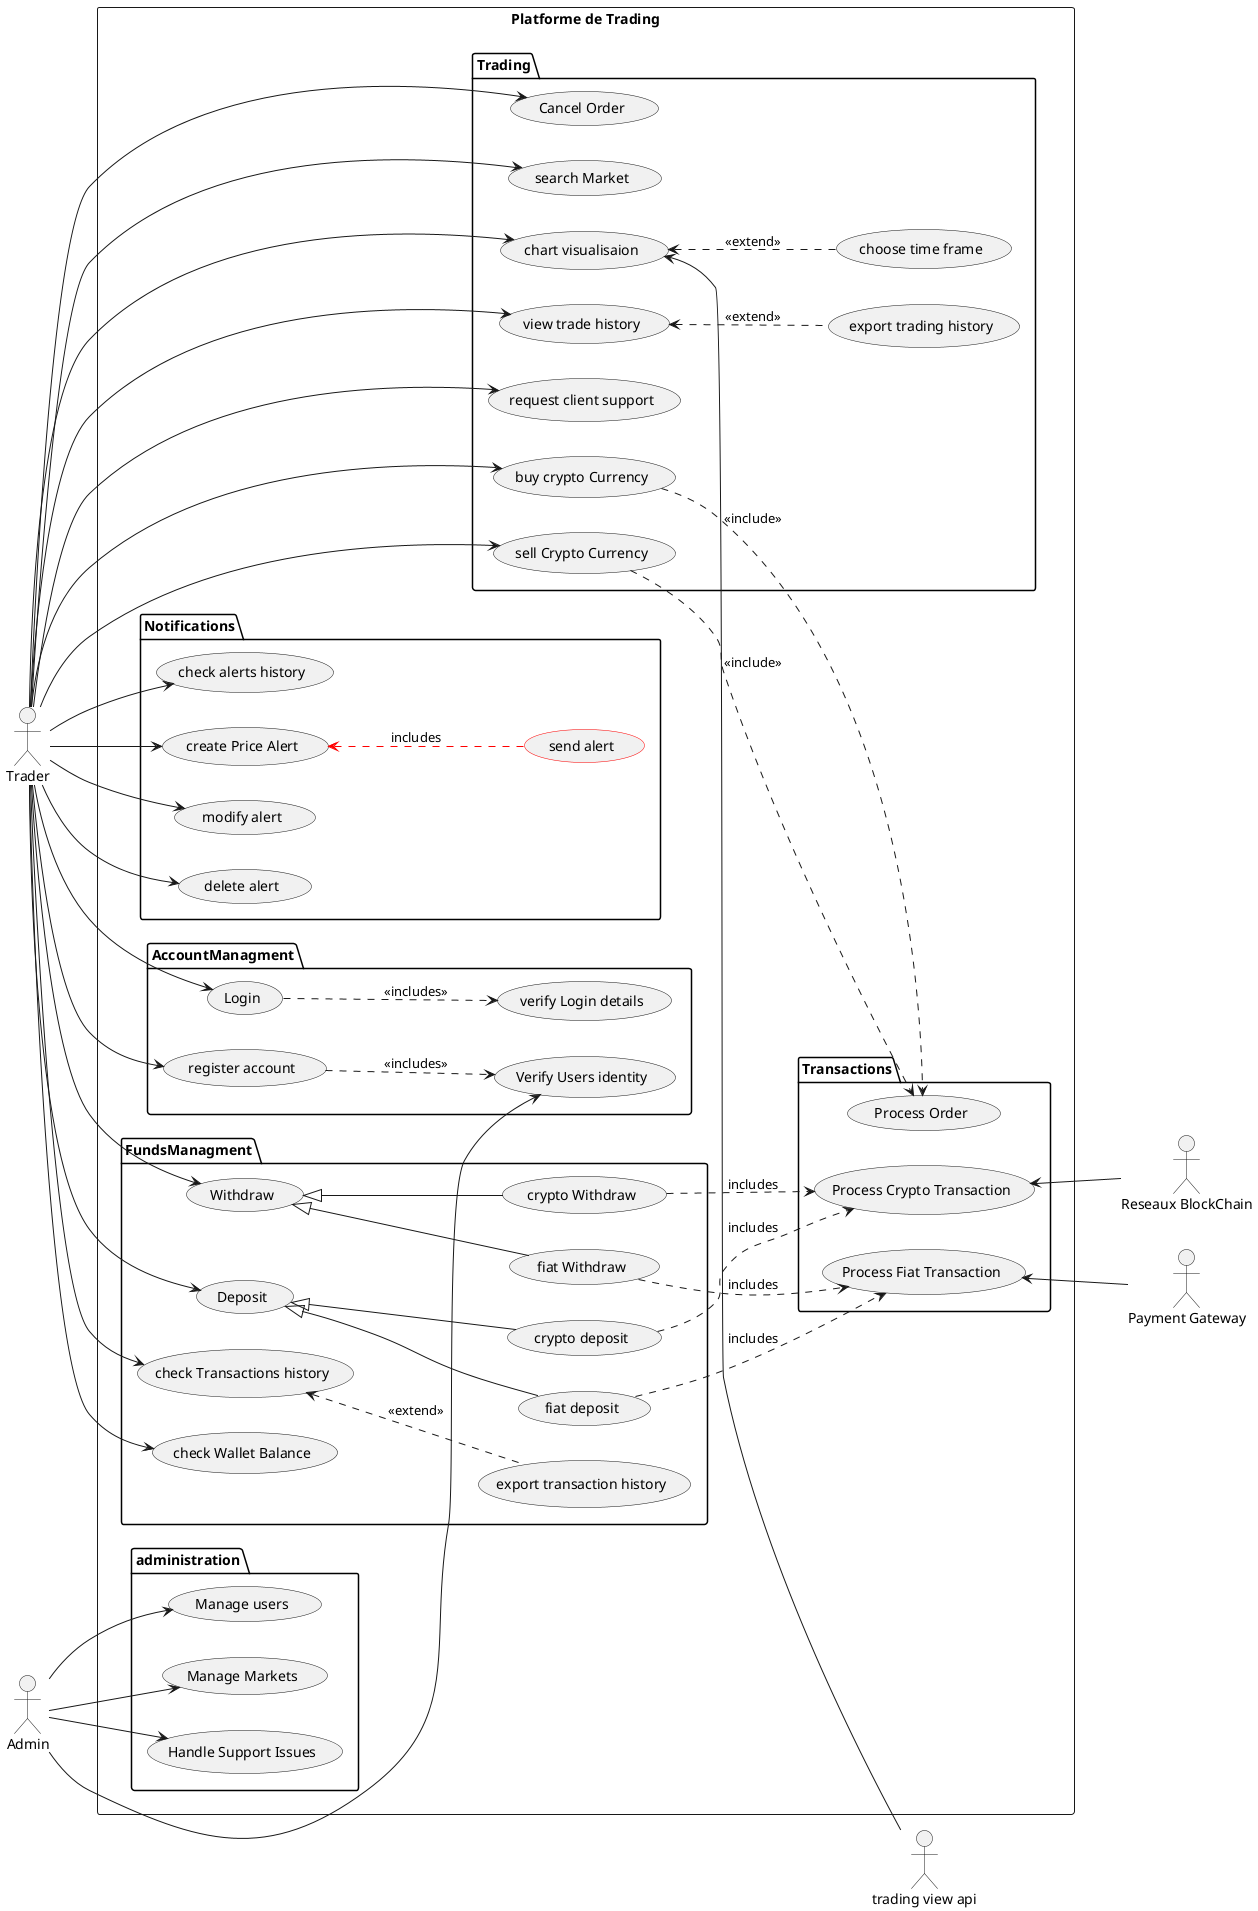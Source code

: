 @startuml tradingPlatform
left to right direction


actor "Trader" as t
actor "Admin" as a
actor "Reseaux BlockChain" as blockchainNetwork
actor "Payment Gateway" as PaymentGateway
actor "trading view api" as trading_api



rectangle "Platforme de Trading" {
    
    package Transactions{
        usecase "Process Crypto Transaction" as miningTransaction          
        usecase "Process Fiat Transaction" as fiatAuthConf
        usecase "Process Order" as processOrder        
        
    }
    package Trading{
        
        usecase "Cancel Order" as CancelOrder
        usecase "search Market" as search
        usecase "chart visualisaion" as chart_visual
        
        usecase "choose time frame" as time_frame
        
        usecase "view trade history" as hist_trade
        
        usecase "export trading history" as export

        usecase "request client support" as clientSupport
        usecase "buy crypto Currency" as buy  
        usecase "sell Crypto Currency" as sell 
        
        chart_visual <.. time_frame : <<extend>>
        hist_trade <.. export : <<extend>>
        

}

buy ..> processOrder : <<include>> 
sell ..> processOrder : <<include>> 

    package FundsManagment{   

        usecase "Deposit" as deposit 
        usecase "crypto deposit" as depositCrypto
        usecase "fiat deposit" as depositFiat
        usecase "Withdraw" as withdraw 
        usecase "crypto Withdraw" as withdrawCrypto 
        usecase "fiat Withdraw" as withdrawFiat 
      
        usecase "check Transactions history" as transactionHistory
        usecase "check Wallet Balance" as balanceHistory       
        usecase "export transaction history" as transactionHistory_export         
       
        withdraw <|-- withdrawFiat
        withdraw <|-- withdrawCrypto
        deposit <|-- depositCrypto
        deposit <|-- depositFiat
        transactionHistory <.. transactionHistory_export : <<extend>>
        
  
     }

withdrawCrypto ..> miningTransaction  : includes
depositCrypto ..> miningTransaction : includes
withdrawFiat ..> fiatAuthConf  : includes
depositFiat ..> fiatAuthConf  : includes

   package Notifications {

        usecase "send alert" as sendAlert #line:Red
        usecase "check alerts history" as notif_history
        usecase "create Price Alert" as createAlert
        usecase "modify alert" as modifyAlert 
        usecase "delete alert" as deleteAlert
                

         createAlert <.. sendAlert #line:Red : includes 

    }

    package AccountManagment{

        usecase "register account" as register 
        usecase "Login" as login  
        usecase "verify Login details" as verifyLogin        
        usecase "Verify Users identity" as verify_identity  

        login ..> verifyLogin : <<includes>>
        register ..> verify_identity : <<includes>>  

     }
    package administration{
        
        usecase "Manage users" as manage_users
        usecase "Manage Markets" as manage_markets
        usecase "Handle Support Issues" as handleSupport 
     }


t --> sell 
t --> buy 
t --> chart_visual
t --> search
t --> CancelOrder
t --> hist_trade
t --> clientSupport

t --> withdraw
t --> deposit 
t --> transactionHistory
t --> balanceHistory 

t --> register
t --> login

t --> createAlert
t --> modifyAlert
t --> notif_history
t --> deleteAlert

a --> manage_users
a --> manage_markets
a --> handleSupport 

a --> verify_identity

chart_visual <-- trading_api

fiatAuthConf <-- PaymentGateway
miningTransaction <-- blockchainNetwork
}

@enduml
